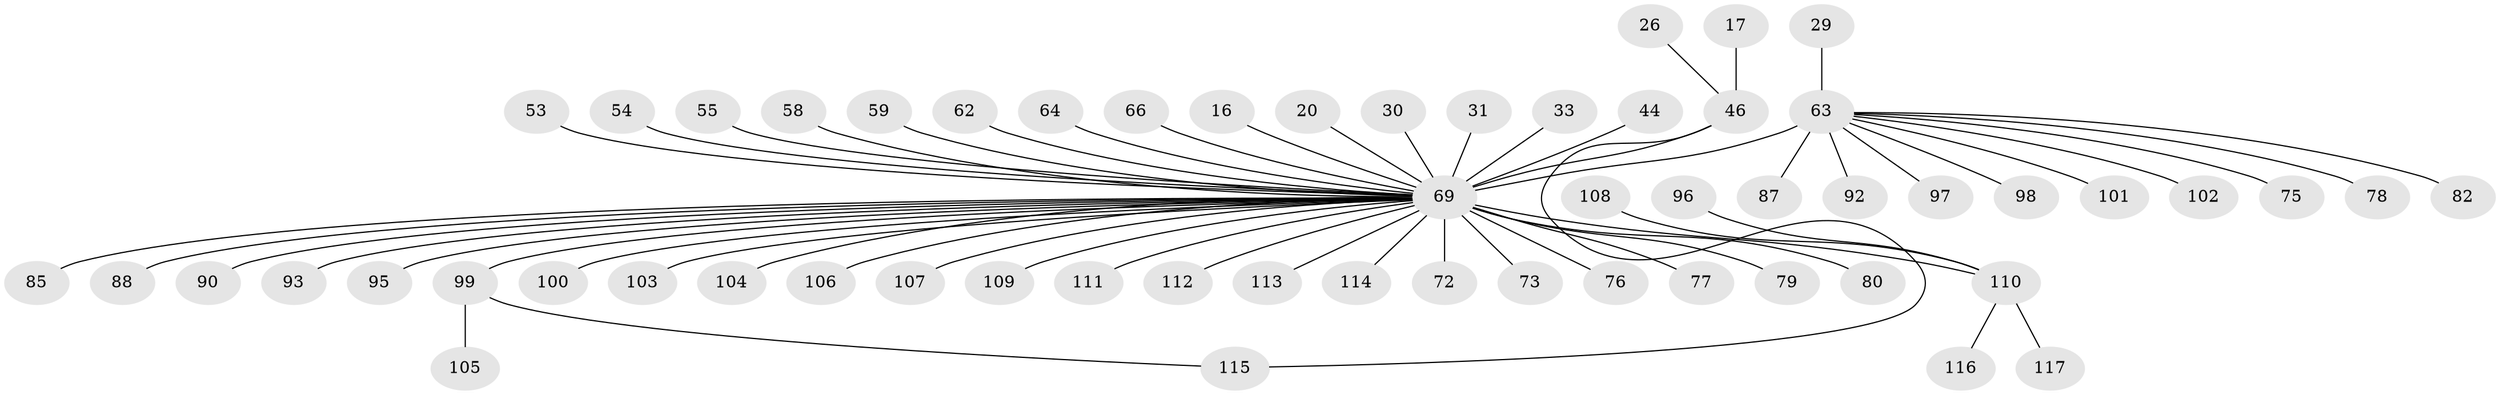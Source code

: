 // original degree distribution, {4: 0.042735042735042736, 11: 0.008547008547008548, 7: 0.03418803418803419, 23: 0.008547008547008548, 2: 0.19658119658119658, 9: 0.008547008547008548, 18: 0.008547008547008548, 3: 0.09401709401709402, 8: 0.017094017094017096, 5: 0.008547008547008548, 1: 0.5726495726495726}
// Generated by graph-tools (version 1.1) at 2025/48/03/09/25 04:48:24]
// undirected, 58 vertices, 58 edges
graph export_dot {
graph [start="1"]
  node [color=gray90,style=filled];
  16;
  17;
  20;
  26;
  29;
  30;
  31;
  33;
  44;
  46 [super="+3+28+45"];
  53;
  54;
  55;
  58;
  59;
  62 [super="+60"];
  63 [super="+18+61"];
  64;
  66;
  69 [super="+12+27+39+2+65+15+34+36+38+8"];
  72;
  73;
  75;
  76 [super="+40"];
  77;
  78;
  79;
  80;
  82;
  85;
  87;
  88;
  90 [super="+71"];
  92 [super="+83"];
  93 [super="+11+23"];
  95 [super="+67"];
  96;
  97;
  98;
  99 [super="+89+81"];
  100;
  101 [super="+50"];
  102;
  103;
  104;
  105;
  106;
  107;
  108;
  109;
  110 [super="+43+94"];
  111;
  112;
  113;
  114;
  115 [super="+74+86"];
  116;
  117;
  16 -- 69;
  17 -- 46;
  20 -- 69;
  26 -- 46;
  29 -- 63;
  30 -- 69;
  31 -- 69;
  33 -- 69;
  44 -- 69;
  46 -- 69 [weight=6];
  46 -- 115;
  53 -- 69;
  54 -- 69;
  55 -- 69;
  58 -- 69;
  59 -- 69;
  62 -- 69;
  63 -- 97;
  63 -- 98;
  63 -- 102;
  63 -- 75;
  63 -- 78;
  63 -- 82;
  63 -- 87;
  63 -- 69 [weight=8];
  63 -- 101;
  63 -- 92;
  64 -- 69;
  66 -- 69;
  69 -- 85;
  69 -- 103;
  69 -- 114;
  69 -- 100;
  69 -- 109;
  69 -- 80;
  69 -- 112;
  69 -- 73;
  69 -- 107;
  69 -- 72;
  69 -- 110 [weight=6];
  69 -- 76;
  69 -- 77;
  69 -- 79;
  69 -- 88;
  69 -- 90;
  69 -- 93;
  69 -- 95;
  69 -- 104;
  69 -- 106;
  69 -- 111;
  69 -- 113;
  69 -- 99 [weight=2];
  96 -- 110;
  99 -- 105;
  99 -- 115;
  108 -- 110;
  110 -- 116;
  110 -- 117;
}
